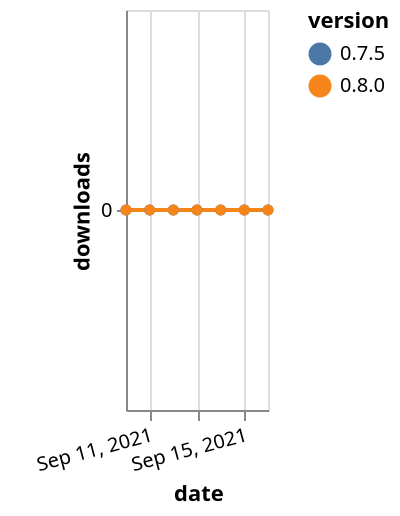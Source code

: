 {"$schema": "https://vega.github.io/schema/vega-lite/v5.json", "description": "A simple bar chart with embedded data.", "data": {"values": [{"date": "2021-09-10", "total": 10, "delta": 0, "version": "0.7.5"}, {"date": "2021-09-11", "total": 11, "delta": 0, "version": "0.7.5"}, {"date": "2021-09-12", "total": 13, "delta": 0, "version": "0.7.5"}, {"date": "2021-09-13", "total": 14, "delta": 0, "version": "0.7.5"}, {"date": "2021-09-14", "total": 16, "delta": 0, "version": "0.7.5"}, {"date": "2021-09-15", "total": 17, "delta": 0, "version": "0.7.5"}, {"date": "2021-09-16", "total": 18, "delta": 0, "version": "0.7.5"}, {"date": "2021-09-10", "total": 5, "delta": 0, "version": "0.8.0"}, {"date": "2021-09-11", "total": 12, "delta": 0, "version": "0.8.0"}, {"date": "2021-09-12", "total": 16, "delta": 0, "version": "0.8.0"}, {"date": "2021-09-13", "total": 18, "delta": 0, "version": "0.8.0"}, {"date": "2021-09-14", "total": 20, "delta": 0, "version": "0.8.0"}, {"date": "2021-09-15", "total": 22, "delta": 0, "version": "0.8.0"}, {"date": "2021-09-16", "total": 23, "delta": 0, "version": "0.8.0"}]}, "width": "container", "mark": {"type": "line", "point": {"filled": true}}, "encoding": {"x": {"field": "date", "type": "temporal", "timeUnit": "yearmonthdate", "title": "date", "axis": {"labelAngle": -15}}, "y": {"field": "delta", "type": "quantitative", "title": "downloads"}, "color": {"field": "version", "type": "nominal"}, "tooltip": {"field": "delta"}}}